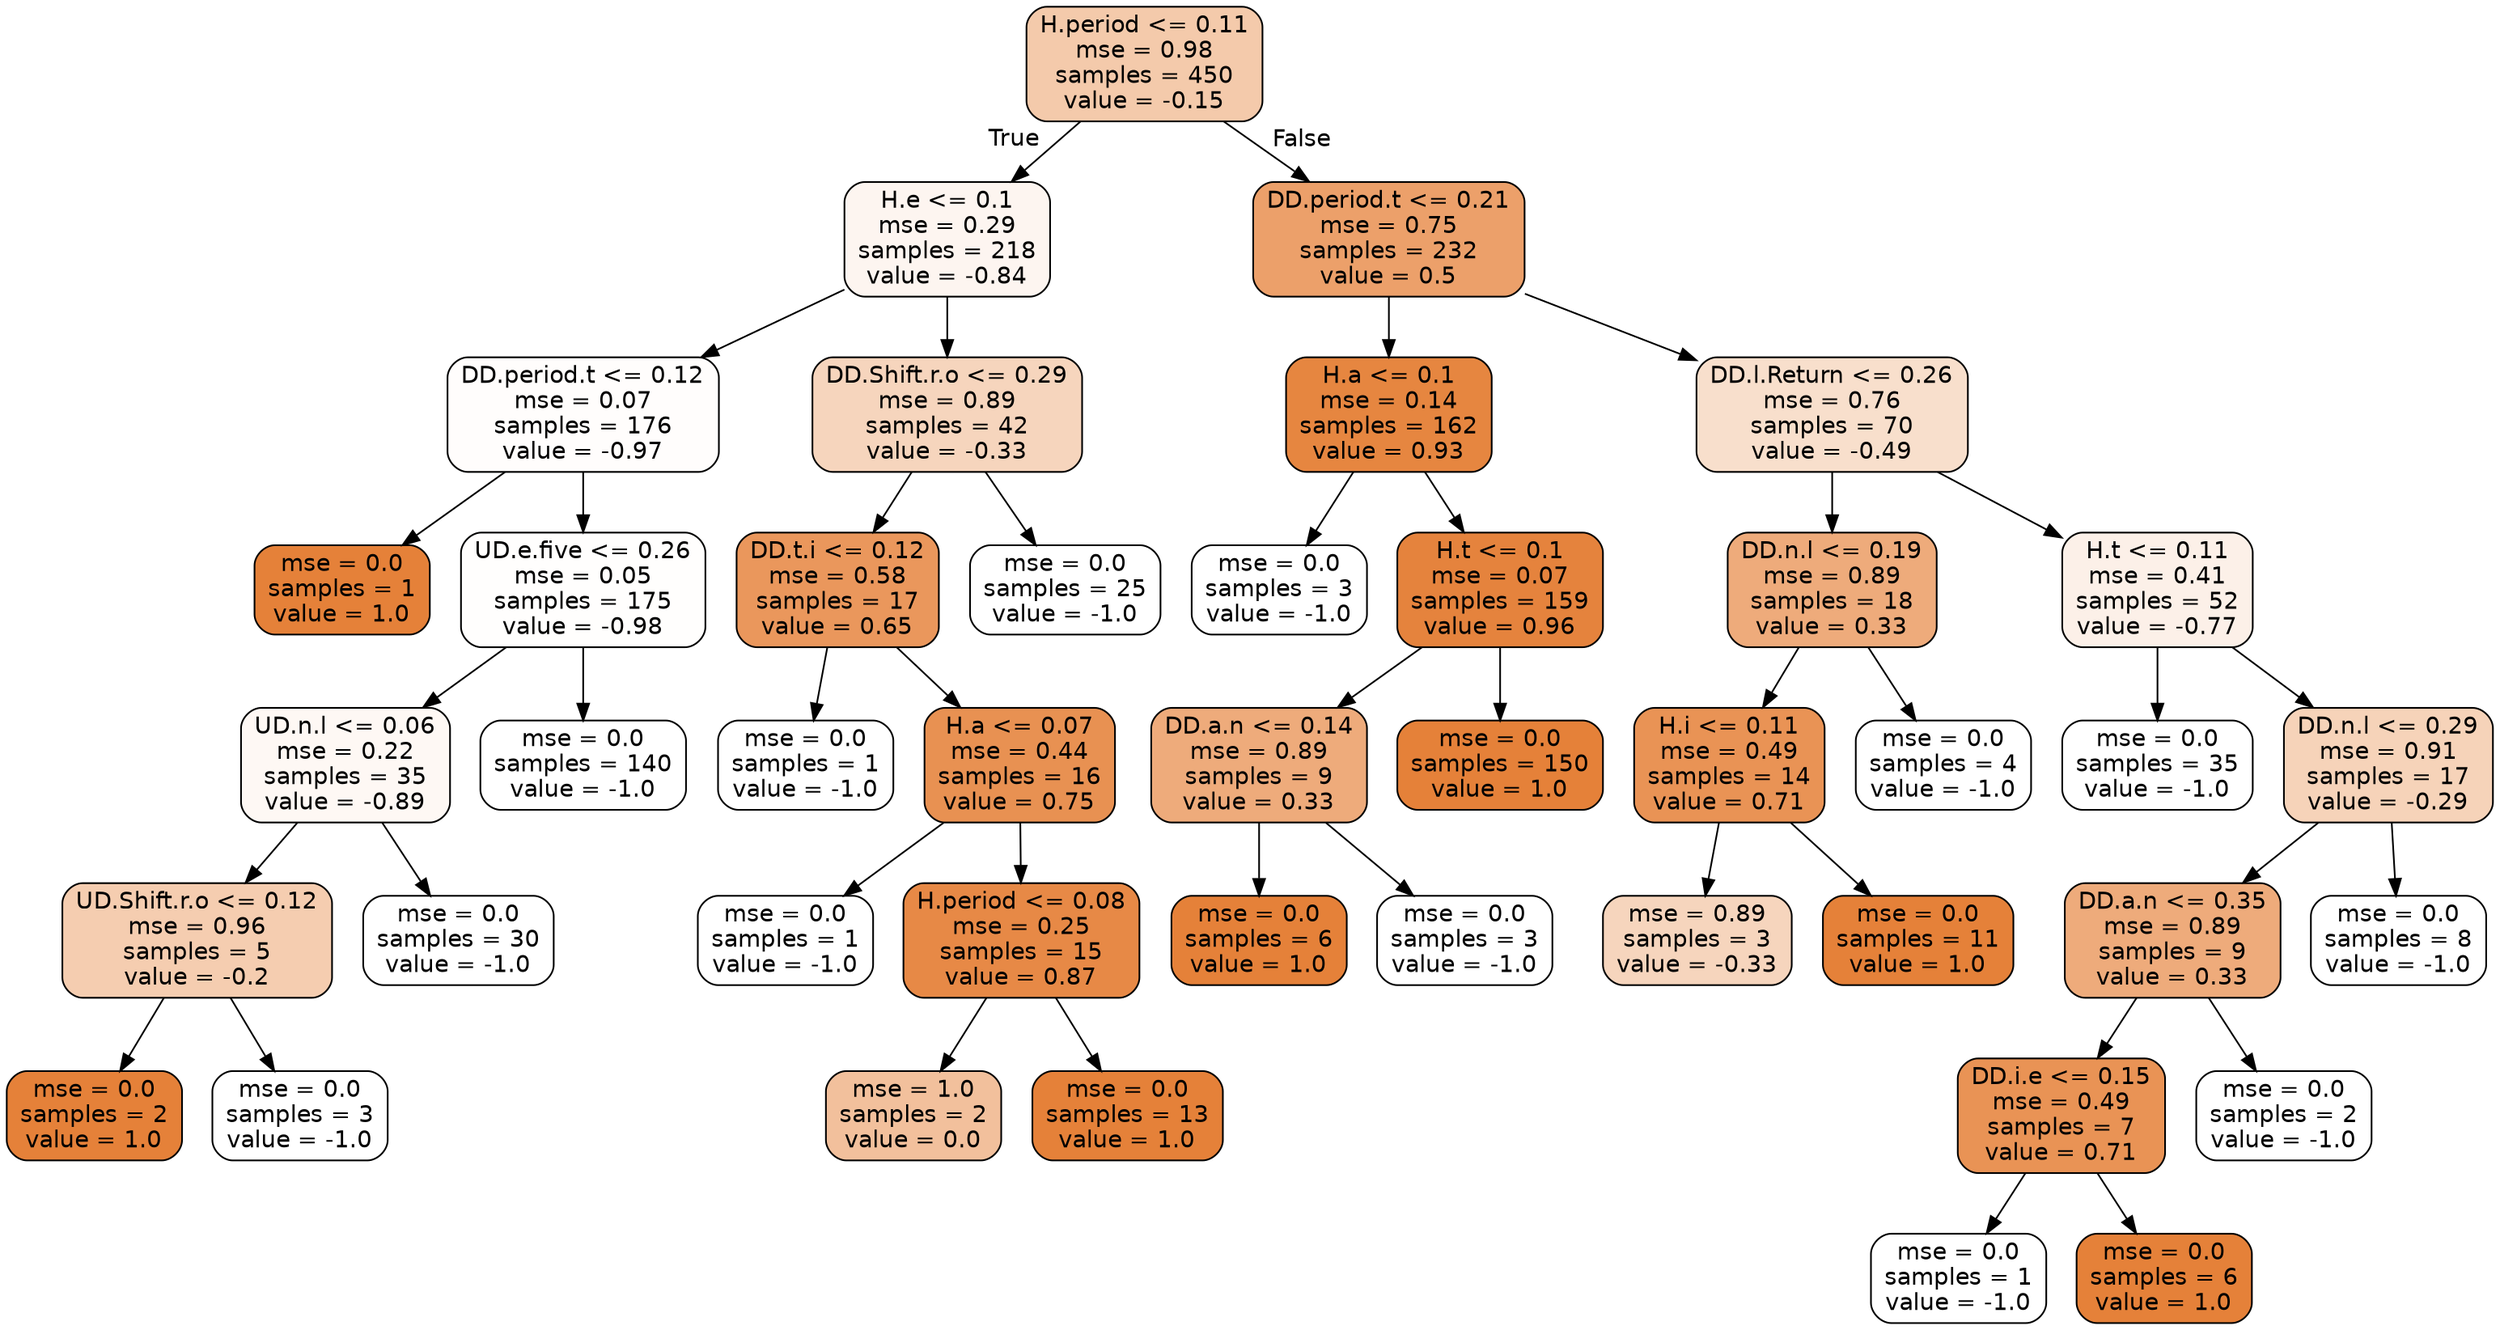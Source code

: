 digraph Tree {
node [shape=box, style="filled, rounded", color="black", fontname=helvetica] ;
edge [fontname=helvetica] ;
0 [label="H.period <= 0.11\nmse = 0.98\nsamples = 450\nvalue = -0.15", fillcolor="#f4caab"] ;
1 [label="H.e <= 0.1\nmse = 0.29\nsamples = 218\nvalue = -0.84", fillcolor="#fdf5f0"] ;
0 -> 1 [labeldistance=2.5, labelangle=45, headlabel="True"] ;
2 [label="DD.period.t <= 0.12\nmse = 0.07\nsamples = 176\nvalue = -0.97", fillcolor="#fffdfc"] ;
1 -> 2 ;
3 [label="mse = 0.0\nsamples = 1\nvalue = 1.0", fillcolor="#e58139"] ;
2 -> 3 ;
4 [label="UD.e.five <= 0.26\nmse = 0.05\nsamples = 175\nvalue = -0.98", fillcolor="#fffefd"] ;
2 -> 4 ;
5 [label="UD.n.l <= 0.06\nmse = 0.22\nsamples = 35\nvalue = -0.89", fillcolor="#fef8f4"] ;
4 -> 5 ;
6 [label="UD.Shift.r.o <= 0.12\nmse = 0.96\nsamples = 5\nvalue = -0.2", fillcolor="#f5cdb0"] ;
5 -> 6 ;
7 [label="mse = 0.0\nsamples = 2\nvalue = 1.0", fillcolor="#e58139"] ;
6 -> 7 ;
8 [label="mse = 0.0\nsamples = 3\nvalue = -1.0", fillcolor="#ffffff"] ;
6 -> 8 ;
9 [label="mse = 0.0\nsamples = 30\nvalue = -1.0", fillcolor="#ffffff"] ;
5 -> 9 ;
10 [label="mse = 0.0\nsamples = 140\nvalue = -1.0", fillcolor="#ffffff"] ;
4 -> 10 ;
11 [label="DD.Shift.r.o <= 0.29\nmse = 0.89\nsamples = 42\nvalue = -0.33", fillcolor="#f6d5bd"] ;
1 -> 11 ;
12 [label="DD.t.i <= 0.12\nmse = 0.58\nsamples = 17\nvalue = 0.65", fillcolor="#ea975c"] ;
11 -> 12 ;
13 [label="mse = 0.0\nsamples = 1\nvalue = -1.0", fillcolor="#ffffff"] ;
12 -> 13 ;
14 [label="H.a <= 0.07\nmse = 0.44\nsamples = 16\nvalue = 0.75", fillcolor="#e89152"] ;
12 -> 14 ;
15 [label="mse = 0.0\nsamples = 1\nvalue = -1.0", fillcolor="#ffffff"] ;
14 -> 15 ;
16 [label="H.period <= 0.08\nmse = 0.25\nsamples = 15\nvalue = 0.87", fillcolor="#e78946"] ;
14 -> 16 ;
17 [label="mse = 1.0\nsamples = 2\nvalue = 0.0", fillcolor="#f2c09c"] ;
16 -> 17 ;
18 [label="mse = 0.0\nsamples = 13\nvalue = 1.0", fillcolor="#e58139"] ;
16 -> 18 ;
19 [label="mse = 0.0\nsamples = 25\nvalue = -1.0", fillcolor="#ffffff"] ;
11 -> 19 ;
20 [label="DD.period.t <= 0.21\nmse = 0.75\nsamples = 232\nvalue = 0.5", fillcolor="#eca06a"] ;
0 -> 20 [labeldistance=2.5, labelangle=-45, headlabel="False"] ;
21 [label="H.a <= 0.1\nmse = 0.14\nsamples = 162\nvalue = 0.93", fillcolor="#e68640"] ;
20 -> 21 ;
22 [label="mse = 0.0\nsamples = 3\nvalue = -1.0", fillcolor="#ffffff"] ;
21 -> 22 ;
23 [label="H.t <= 0.1\nmse = 0.07\nsamples = 159\nvalue = 0.96", fillcolor="#e5833d"] ;
21 -> 23 ;
24 [label="DD.a.n <= 0.14\nmse = 0.89\nsamples = 9\nvalue = 0.33", fillcolor="#eeab7b"] ;
23 -> 24 ;
25 [label="mse = 0.0\nsamples = 6\nvalue = 1.0", fillcolor="#e58139"] ;
24 -> 25 ;
26 [label="mse = 0.0\nsamples = 3\nvalue = -1.0", fillcolor="#ffffff"] ;
24 -> 26 ;
27 [label="mse = 0.0\nsamples = 150\nvalue = 1.0", fillcolor="#e58139"] ;
23 -> 27 ;
28 [label="DD.l.Return <= 0.26\nmse = 0.76\nsamples = 70\nvalue = -0.49", fillcolor="#f8dfcc"] ;
20 -> 28 ;
29 [label="DD.n.l <= 0.19\nmse = 0.89\nsamples = 18\nvalue = 0.33", fillcolor="#eeab7b"] ;
28 -> 29 ;
30 [label="H.i <= 0.11\nmse = 0.49\nsamples = 14\nvalue = 0.71", fillcolor="#e99355"] ;
29 -> 30 ;
31 [label="mse = 0.89\nsamples = 3\nvalue = -0.33", fillcolor="#f6d5bd"] ;
30 -> 31 ;
32 [label="mse = 0.0\nsamples = 11\nvalue = 1.0", fillcolor="#e58139"] ;
30 -> 32 ;
33 [label="mse = 0.0\nsamples = 4\nvalue = -1.0", fillcolor="#ffffff"] ;
29 -> 33 ;
34 [label="H.t <= 0.11\nmse = 0.41\nsamples = 52\nvalue = -0.77", fillcolor="#fcf0e8"] ;
28 -> 34 ;
35 [label="mse = 0.0\nsamples = 35\nvalue = -1.0", fillcolor="#ffffff"] ;
34 -> 35 ;
36 [label="DD.n.l <= 0.29\nmse = 0.91\nsamples = 17\nvalue = -0.29", fillcolor="#f6d3b9"] ;
34 -> 36 ;
37 [label="DD.a.n <= 0.35\nmse = 0.89\nsamples = 9\nvalue = 0.33", fillcolor="#eeab7b"] ;
36 -> 37 ;
38 [label="DD.i.e <= 0.15\nmse = 0.49\nsamples = 7\nvalue = 0.71", fillcolor="#e99355"] ;
37 -> 38 ;
39 [label="mse = 0.0\nsamples = 1\nvalue = -1.0", fillcolor="#ffffff"] ;
38 -> 39 ;
40 [label="mse = 0.0\nsamples = 6\nvalue = 1.0", fillcolor="#e58139"] ;
38 -> 40 ;
41 [label="mse = 0.0\nsamples = 2\nvalue = -1.0", fillcolor="#ffffff"] ;
37 -> 41 ;
42 [label="mse = 0.0\nsamples = 8\nvalue = -1.0", fillcolor="#ffffff"] ;
36 -> 42 ;
}